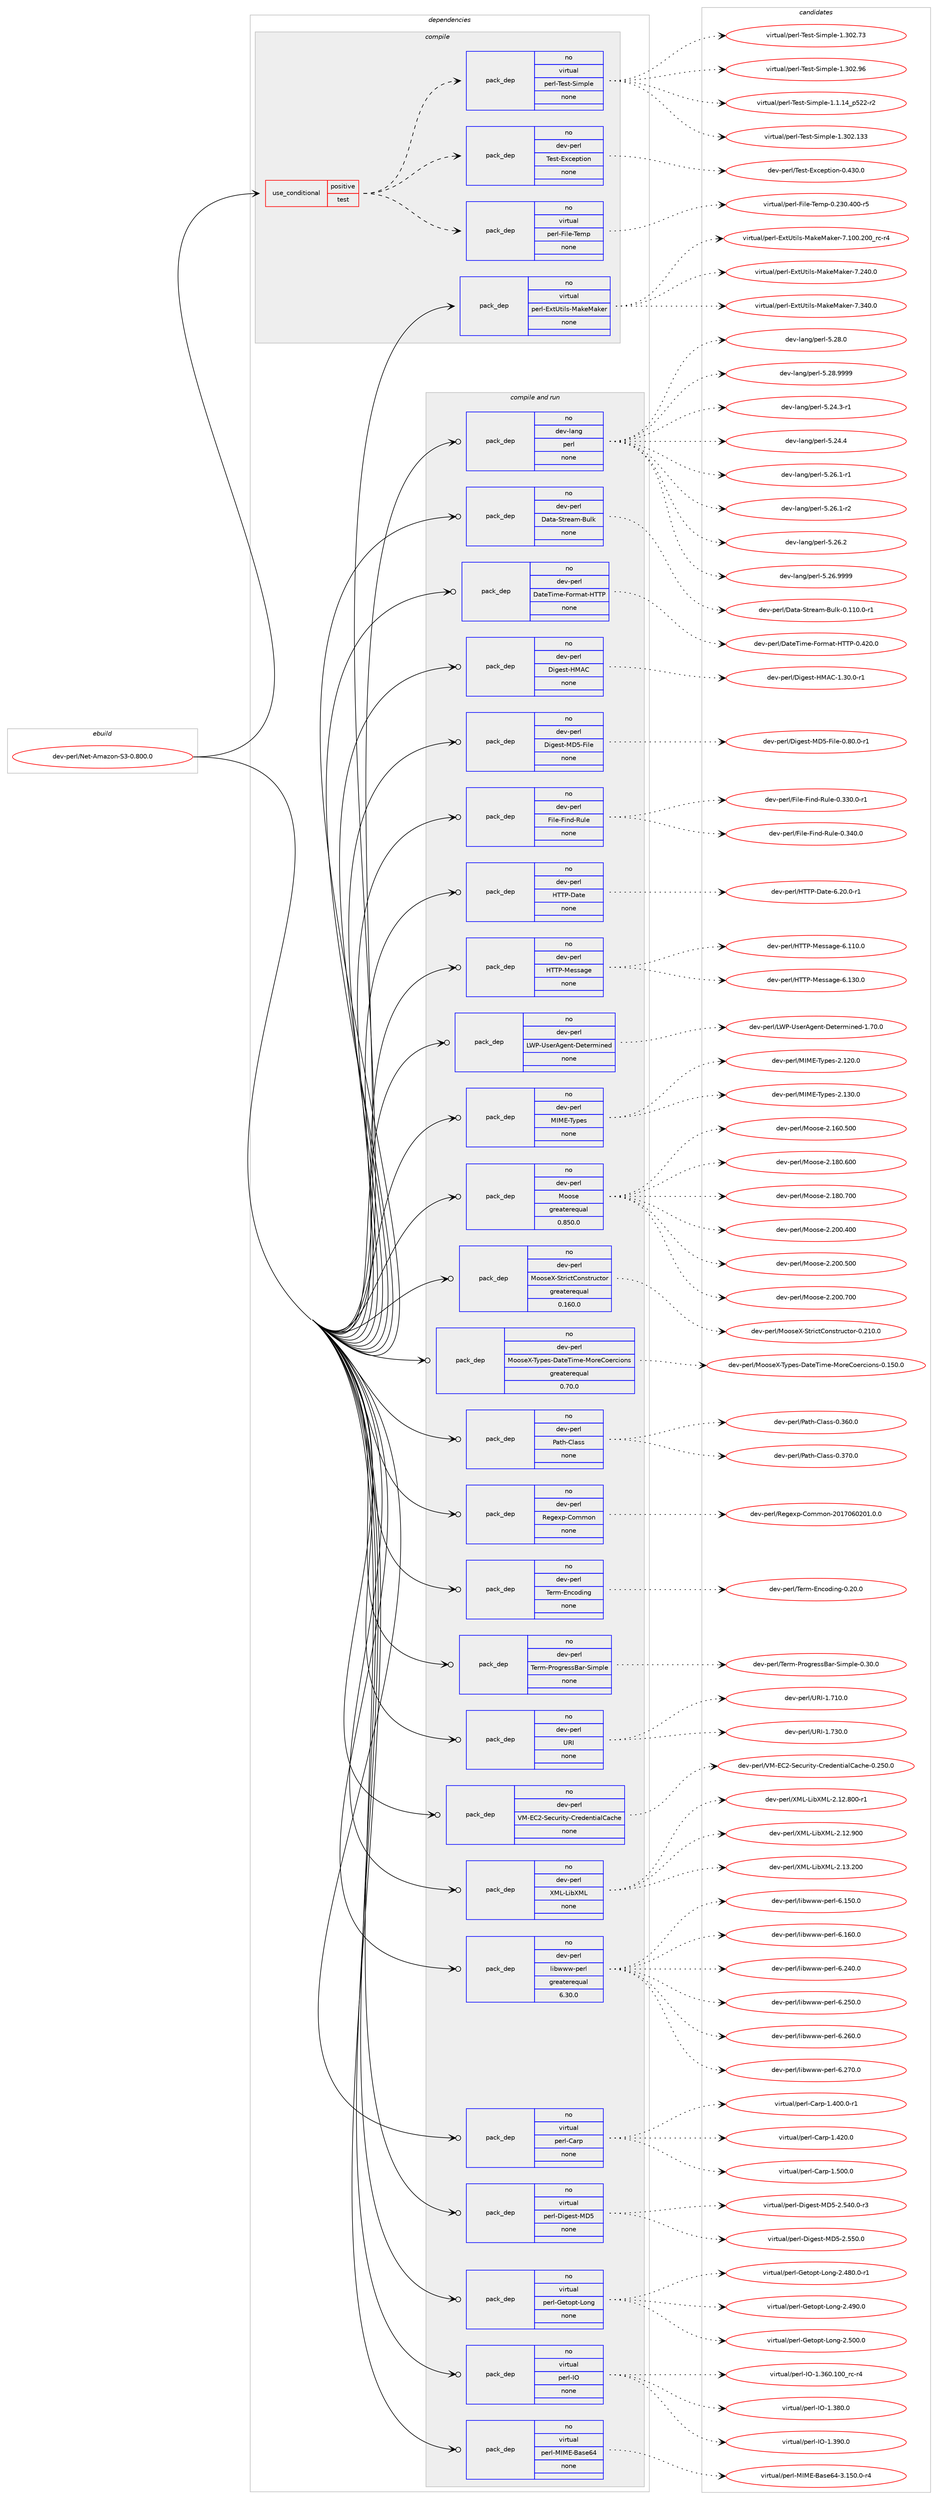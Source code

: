 digraph prolog {

# *************
# Graph options
# *************

newrank=true;
concentrate=true;
compound=true;
graph [rankdir=LR,fontname=Helvetica,fontsize=10,ranksep=1.5];#, ranksep=2.5, nodesep=0.2];
edge  [arrowhead=vee];
node  [fontname=Helvetica,fontsize=10];

# **********
# The ebuild
# **********

subgraph cluster_leftcol {
color=gray;
rank=same;
label=<<i>ebuild</i>>;
id [label="dev-perl/Net-Amazon-S3-0.800.0", color=red, width=4, href="../dev-perl/Net-Amazon-S3-0.800.0.svg"];
}

# ****************
# The dependencies
# ****************

subgraph cluster_midcol {
color=gray;
label=<<i>dependencies</i>>;
subgraph cluster_compile {
fillcolor="#eeeeee";
style=filled;
label=<<i>compile</i>>;
subgraph cond368540 {
dependency1385912 [label=<<TABLE BORDER="0" CELLBORDER="1" CELLSPACING="0" CELLPADDING="4"><TR><TD ROWSPAN="3" CELLPADDING="10">use_conditional</TD></TR><TR><TD>positive</TD></TR><TR><TD>test</TD></TR></TABLE>>, shape=none, color=red];
subgraph pack994317 {
dependency1385913 [label=<<TABLE BORDER="0" CELLBORDER="1" CELLSPACING="0" CELLPADDING="4" WIDTH="220"><TR><TD ROWSPAN="6" CELLPADDING="30">pack_dep</TD></TR><TR><TD WIDTH="110">no</TD></TR><TR><TD>virtual</TD></TR><TR><TD>perl-File-Temp</TD></TR><TR><TD>none</TD></TR><TR><TD></TD></TR></TABLE>>, shape=none, color=blue];
}
dependency1385912:e -> dependency1385913:w [weight=20,style="dashed",arrowhead="vee"];
subgraph pack994318 {
dependency1385914 [label=<<TABLE BORDER="0" CELLBORDER="1" CELLSPACING="0" CELLPADDING="4" WIDTH="220"><TR><TD ROWSPAN="6" CELLPADDING="30">pack_dep</TD></TR><TR><TD WIDTH="110">no</TD></TR><TR><TD>dev-perl</TD></TR><TR><TD>Test-Exception</TD></TR><TR><TD>none</TD></TR><TR><TD></TD></TR></TABLE>>, shape=none, color=blue];
}
dependency1385912:e -> dependency1385914:w [weight=20,style="dashed",arrowhead="vee"];
subgraph pack994319 {
dependency1385915 [label=<<TABLE BORDER="0" CELLBORDER="1" CELLSPACING="0" CELLPADDING="4" WIDTH="220"><TR><TD ROWSPAN="6" CELLPADDING="30">pack_dep</TD></TR><TR><TD WIDTH="110">no</TD></TR><TR><TD>virtual</TD></TR><TR><TD>perl-Test-Simple</TD></TR><TR><TD>none</TD></TR><TR><TD></TD></TR></TABLE>>, shape=none, color=blue];
}
dependency1385912:e -> dependency1385915:w [weight=20,style="dashed",arrowhead="vee"];
}
id:e -> dependency1385912:w [weight=20,style="solid",arrowhead="vee"];
subgraph pack994320 {
dependency1385916 [label=<<TABLE BORDER="0" CELLBORDER="1" CELLSPACING="0" CELLPADDING="4" WIDTH="220"><TR><TD ROWSPAN="6" CELLPADDING="30">pack_dep</TD></TR><TR><TD WIDTH="110">no</TD></TR><TR><TD>virtual</TD></TR><TR><TD>perl-ExtUtils-MakeMaker</TD></TR><TR><TD>none</TD></TR><TR><TD></TD></TR></TABLE>>, shape=none, color=blue];
}
id:e -> dependency1385916:w [weight=20,style="solid",arrowhead="vee"];
}
subgraph cluster_compileandrun {
fillcolor="#eeeeee";
style=filled;
label=<<i>compile and run</i>>;
subgraph pack994321 {
dependency1385917 [label=<<TABLE BORDER="0" CELLBORDER="1" CELLSPACING="0" CELLPADDING="4" WIDTH="220"><TR><TD ROWSPAN="6" CELLPADDING="30">pack_dep</TD></TR><TR><TD WIDTH="110">no</TD></TR><TR><TD>dev-lang</TD></TR><TR><TD>perl</TD></TR><TR><TD>none</TD></TR><TR><TD></TD></TR></TABLE>>, shape=none, color=blue];
}
id:e -> dependency1385917:w [weight=20,style="solid",arrowhead="odotvee"];
subgraph pack994322 {
dependency1385918 [label=<<TABLE BORDER="0" CELLBORDER="1" CELLSPACING="0" CELLPADDING="4" WIDTH="220"><TR><TD ROWSPAN="6" CELLPADDING="30">pack_dep</TD></TR><TR><TD WIDTH="110">no</TD></TR><TR><TD>dev-perl</TD></TR><TR><TD>Data-Stream-Bulk</TD></TR><TR><TD>none</TD></TR><TR><TD></TD></TR></TABLE>>, shape=none, color=blue];
}
id:e -> dependency1385918:w [weight=20,style="solid",arrowhead="odotvee"];
subgraph pack994323 {
dependency1385919 [label=<<TABLE BORDER="0" CELLBORDER="1" CELLSPACING="0" CELLPADDING="4" WIDTH="220"><TR><TD ROWSPAN="6" CELLPADDING="30">pack_dep</TD></TR><TR><TD WIDTH="110">no</TD></TR><TR><TD>dev-perl</TD></TR><TR><TD>DateTime-Format-HTTP</TD></TR><TR><TD>none</TD></TR><TR><TD></TD></TR></TABLE>>, shape=none, color=blue];
}
id:e -> dependency1385919:w [weight=20,style="solid",arrowhead="odotvee"];
subgraph pack994324 {
dependency1385920 [label=<<TABLE BORDER="0" CELLBORDER="1" CELLSPACING="0" CELLPADDING="4" WIDTH="220"><TR><TD ROWSPAN="6" CELLPADDING="30">pack_dep</TD></TR><TR><TD WIDTH="110">no</TD></TR><TR><TD>dev-perl</TD></TR><TR><TD>Digest-HMAC</TD></TR><TR><TD>none</TD></TR><TR><TD></TD></TR></TABLE>>, shape=none, color=blue];
}
id:e -> dependency1385920:w [weight=20,style="solid",arrowhead="odotvee"];
subgraph pack994325 {
dependency1385921 [label=<<TABLE BORDER="0" CELLBORDER="1" CELLSPACING="0" CELLPADDING="4" WIDTH="220"><TR><TD ROWSPAN="6" CELLPADDING="30">pack_dep</TD></TR><TR><TD WIDTH="110">no</TD></TR><TR><TD>dev-perl</TD></TR><TR><TD>Digest-MD5-File</TD></TR><TR><TD>none</TD></TR><TR><TD></TD></TR></TABLE>>, shape=none, color=blue];
}
id:e -> dependency1385921:w [weight=20,style="solid",arrowhead="odotvee"];
subgraph pack994326 {
dependency1385922 [label=<<TABLE BORDER="0" CELLBORDER="1" CELLSPACING="0" CELLPADDING="4" WIDTH="220"><TR><TD ROWSPAN="6" CELLPADDING="30">pack_dep</TD></TR><TR><TD WIDTH="110">no</TD></TR><TR><TD>dev-perl</TD></TR><TR><TD>File-Find-Rule</TD></TR><TR><TD>none</TD></TR><TR><TD></TD></TR></TABLE>>, shape=none, color=blue];
}
id:e -> dependency1385922:w [weight=20,style="solid",arrowhead="odotvee"];
subgraph pack994327 {
dependency1385923 [label=<<TABLE BORDER="0" CELLBORDER="1" CELLSPACING="0" CELLPADDING="4" WIDTH="220"><TR><TD ROWSPAN="6" CELLPADDING="30">pack_dep</TD></TR><TR><TD WIDTH="110">no</TD></TR><TR><TD>dev-perl</TD></TR><TR><TD>HTTP-Date</TD></TR><TR><TD>none</TD></TR><TR><TD></TD></TR></TABLE>>, shape=none, color=blue];
}
id:e -> dependency1385923:w [weight=20,style="solid",arrowhead="odotvee"];
subgraph pack994328 {
dependency1385924 [label=<<TABLE BORDER="0" CELLBORDER="1" CELLSPACING="0" CELLPADDING="4" WIDTH="220"><TR><TD ROWSPAN="6" CELLPADDING="30">pack_dep</TD></TR><TR><TD WIDTH="110">no</TD></TR><TR><TD>dev-perl</TD></TR><TR><TD>HTTP-Message</TD></TR><TR><TD>none</TD></TR><TR><TD></TD></TR></TABLE>>, shape=none, color=blue];
}
id:e -> dependency1385924:w [weight=20,style="solid",arrowhead="odotvee"];
subgraph pack994329 {
dependency1385925 [label=<<TABLE BORDER="0" CELLBORDER="1" CELLSPACING="0" CELLPADDING="4" WIDTH="220"><TR><TD ROWSPAN="6" CELLPADDING="30">pack_dep</TD></TR><TR><TD WIDTH="110">no</TD></TR><TR><TD>dev-perl</TD></TR><TR><TD>LWP-UserAgent-Determined</TD></TR><TR><TD>none</TD></TR><TR><TD></TD></TR></TABLE>>, shape=none, color=blue];
}
id:e -> dependency1385925:w [weight=20,style="solid",arrowhead="odotvee"];
subgraph pack994330 {
dependency1385926 [label=<<TABLE BORDER="0" CELLBORDER="1" CELLSPACING="0" CELLPADDING="4" WIDTH="220"><TR><TD ROWSPAN="6" CELLPADDING="30">pack_dep</TD></TR><TR><TD WIDTH="110">no</TD></TR><TR><TD>dev-perl</TD></TR><TR><TD>MIME-Types</TD></TR><TR><TD>none</TD></TR><TR><TD></TD></TR></TABLE>>, shape=none, color=blue];
}
id:e -> dependency1385926:w [weight=20,style="solid",arrowhead="odotvee"];
subgraph pack994331 {
dependency1385927 [label=<<TABLE BORDER="0" CELLBORDER="1" CELLSPACING="0" CELLPADDING="4" WIDTH="220"><TR><TD ROWSPAN="6" CELLPADDING="30">pack_dep</TD></TR><TR><TD WIDTH="110">no</TD></TR><TR><TD>dev-perl</TD></TR><TR><TD>Moose</TD></TR><TR><TD>greaterequal</TD></TR><TR><TD>0.850.0</TD></TR></TABLE>>, shape=none, color=blue];
}
id:e -> dependency1385927:w [weight=20,style="solid",arrowhead="odotvee"];
subgraph pack994332 {
dependency1385928 [label=<<TABLE BORDER="0" CELLBORDER="1" CELLSPACING="0" CELLPADDING="4" WIDTH="220"><TR><TD ROWSPAN="6" CELLPADDING="30">pack_dep</TD></TR><TR><TD WIDTH="110">no</TD></TR><TR><TD>dev-perl</TD></TR><TR><TD>MooseX-StrictConstructor</TD></TR><TR><TD>greaterequal</TD></TR><TR><TD>0.160.0</TD></TR></TABLE>>, shape=none, color=blue];
}
id:e -> dependency1385928:w [weight=20,style="solid",arrowhead="odotvee"];
subgraph pack994333 {
dependency1385929 [label=<<TABLE BORDER="0" CELLBORDER="1" CELLSPACING="0" CELLPADDING="4" WIDTH="220"><TR><TD ROWSPAN="6" CELLPADDING="30">pack_dep</TD></TR><TR><TD WIDTH="110">no</TD></TR><TR><TD>dev-perl</TD></TR><TR><TD>MooseX-Types-DateTime-MoreCoercions</TD></TR><TR><TD>greaterequal</TD></TR><TR><TD>0.70.0</TD></TR></TABLE>>, shape=none, color=blue];
}
id:e -> dependency1385929:w [weight=20,style="solid",arrowhead="odotvee"];
subgraph pack994334 {
dependency1385930 [label=<<TABLE BORDER="0" CELLBORDER="1" CELLSPACING="0" CELLPADDING="4" WIDTH="220"><TR><TD ROWSPAN="6" CELLPADDING="30">pack_dep</TD></TR><TR><TD WIDTH="110">no</TD></TR><TR><TD>dev-perl</TD></TR><TR><TD>Path-Class</TD></TR><TR><TD>none</TD></TR><TR><TD></TD></TR></TABLE>>, shape=none, color=blue];
}
id:e -> dependency1385930:w [weight=20,style="solid",arrowhead="odotvee"];
subgraph pack994335 {
dependency1385931 [label=<<TABLE BORDER="0" CELLBORDER="1" CELLSPACING="0" CELLPADDING="4" WIDTH="220"><TR><TD ROWSPAN="6" CELLPADDING="30">pack_dep</TD></TR><TR><TD WIDTH="110">no</TD></TR><TR><TD>dev-perl</TD></TR><TR><TD>Regexp-Common</TD></TR><TR><TD>none</TD></TR><TR><TD></TD></TR></TABLE>>, shape=none, color=blue];
}
id:e -> dependency1385931:w [weight=20,style="solid",arrowhead="odotvee"];
subgraph pack994336 {
dependency1385932 [label=<<TABLE BORDER="0" CELLBORDER="1" CELLSPACING="0" CELLPADDING="4" WIDTH="220"><TR><TD ROWSPAN="6" CELLPADDING="30">pack_dep</TD></TR><TR><TD WIDTH="110">no</TD></TR><TR><TD>dev-perl</TD></TR><TR><TD>Term-Encoding</TD></TR><TR><TD>none</TD></TR><TR><TD></TD></TR></TABLE>>, shape=none, color=blue];
}
id:e -> dependency1385932:w [weight=20,style="solid",arrowhead="odotvee"];
subgraph pack994337 {
dependency1385933 [label=<<TABLE BORDER="0" CELLBORDER="1" CELLSPACING="0" CELLPADDING="4" WIDTH="220"><TR><TD ROWSPAN="6" CELLPADDING="30">pack_dep</TD></TR><TR><TD WIDTH="110">no</TD></TR><TR><TD>dev-perl</TD></TR><TR><TD>Term-ProgressBar-Simple</TD></TR><TR><TD>none</TD></TR><TR><TD></TD></TR></TABLE>>, shape=none, color=blue];
}
id:e -> dependency1385933:w [weight=20,style="solid",arrowhead="odotvee"];
subgraph pack994338 {
dependency1385934 [label=<<TABLE BORDER="0" CELLBORDER="1" CELLSPACING="0" CELLPADDING="4" WIDTH="220"><TR><TD ROWSPAN="6" CELLPADDING="30">pack_dep</TD></TR><TR><TD WIDTH="110">no</TD></TR><TR><TD>dev-perl</TD></TR><TR><TD>URI</TD></TR><TR><TD>none</TD></TR><TR><TD></TD></TR></TABLE>>, shape=none, color=blue];
}
id:e -> dependency1385934:w [weight=20,style="solid",arrowhead="odotvee"];
subgraph pack994339 {
dependency1385935 [label=<<TABLE BORDER="0" CELLBORDER="1" CELLSPACING="0" CELLPADDING="4" WIDTH="220"><TR><TD ROWSPAN="6" CELLPADDING="30">pack_dep</TD></TR><TR><TD WIDTH="110">no</TD></TR><TR><TD>dev-perl</TD></TR><TR><TD>VM-EC2-Security-CredentialCache</TD></TR><TR><TD>none</TD></TR><TR><TD></TD></TR></TABLE>>, shape=none, color=blue];
}
id:e -> dependency1385935:w [weight=20,style="solid",arrowhead="odotvee"];
subgraph pack994340 {
dependency1385936 [label=<<TABLE BORDER="0" CELLBORDER="1" CELLSPACING="0" CELLPADDING="4" WIDTH="220"><TR><TD ROWSPAN="6" CELLPADDING="30">pack_dep</TD></TR><TR><TD WIDTH="110">no</TD></TR><TR><TD>dev-perl</TD></TR><TR><TD>XML-LibXML</TD></TR><TR><TD>none</TD></TR><TR><TD></TD></TR></TABLE>>, shape=none, color=blue];
}
id:e -> dependency1385936:w [weight=20,style="solid",arrowhead="odotvee"];
subgraph pack994341 {
dependency1385937 [label=<<TABLE BORDER="0" CELLBORDER="1" CELLSPACING="0" CELLPADDING="4" WIDTH="220"><TR><TD ROWSPAN="6" CELLPADDING="30">pack_dep</TD></TR><TR><TD WIDTH="110">no</TD></TR><TR><TD>dev-perl</TD></TR><TR><TD>libwww-perl</TD></TR><TR><TD>greaterequal</TD></TR><TR><TD>6.30.0</TD></TR></TABLE>>, shape=none, color=blue];
}
id:e -> dependency1385937:w [weight=20,style="solid",arrowhead="odotvee"];
subgraph pack994342 {
dependency1385938 [label=<<TABLE BORDER="0" CELLBORDER="1" CELLSPACING="0" CELLPADDING="4" WIDTH="220"><TR><TD ROWSPAN="6" CELLPADDING="30">pack_dep</TD></TR><TR><TD WIDTH="110">no</TD></TR><TR><TD>virtual</TD></TR><TR><TD>perl-Carp</TD></TR><TR><TD>none</TD></TR><TR><TD></TD></TR></TABLE>>, shape=none, color=blue];
}
id:e -> dependency1385938:w [weight=20,style="solid",arrowhead="odotvee"];
subgraph pack994343 {
dependency1385939 [label=<<TABLE BORDER="0" CELLBORDER="1" CELLSPACING="0" CELLPADDING="4" WIDTH="220"><TR><TD ROWSPAN="6" CELLPADDING="30">pack_dep</TD></TR><TR><TD WIDTH="110">no</TD></TR><TR><TD>virtual</TD></TR><TR><TD>perl-Digest-MD5</TD></TR><TR><TD>none</TD></TR><TR><TD></TD></TR></TABLE>>, shape=none, color=blue];
}
id:e -> dependency1385939:w [weight=20,style="solid",arrowhead="odotvee"];
subgraph pack994344 {
dependency1385940 [label=<<TABLE BORDER="0" CELLBORDER="1" CELLSPACING="0" CELLPADDING="4" WIDTH="220"><TR><TD ROWSPAN="6" CELLPADDING="30">pack_dep</TD></TR><TR><TD WIDTH="110">no</TD></TR><TR><TD>virtual</TD></TR><TR><TD>perl-Getopt-Long</TD></TR><TR><TD>none</TD></TR><TR><TD></TD></TR></TABLE>>, shape=none, color=blue];
}
id:e -> dependency1385940:w [weight=20,style="solid",arrowhead="odotvee"];
subgraph pack994345 {
dependency1385941 [label=<<TABLE BORDER="0" CELLBORDER="1" CELLSPACING="0" CELLPADDING="4" WIDTH="220"><TR><TD ROWSPAN="6" CELLPADDING="30">pack_dep</TD></TR><TR><TD WIDTH="110">no</TD></TR><TR><TD>virtual</TD></TR><TR><TD>perl-IO</TD></TR><TR><TD>none</TD></TR><TR><TD></TD></TR></TABLE>>, shape=none, color=blue];
}
id:e -> dependency1385941:w [weight=20,style="solid",arrowhead="odotvee"];
subgraph pack994346 {
dependency1385942 [label=<<TABLE BORDER="0" CELLBORDER="1" CELLSPACING="0" CELLPADDING="4" WIDTH="220"><TR><TD ROWSPAN="6" CELLPADDING="30">pack_dep</TD></TR><TR><TD WIDTH="110">no</TD></TR><TR><TD>virtual</TD></TR><TR><TD>perl-MIME-Base64</TD></TR><TR><TD>none</TD></TR><TR><TD></TD></TR></TABLE>>, shape=none, color=blue];
}
id:e -> dependency1385942:w [weight=20,style="solid",arrowhead="odotvee"];
}
subgraph cluster_run {
fillcolor="#eeeeee";
style=filled;
label=<<i>run</i>>;
}
}

# **************
# The candidates
# **************

subgraph cluster_choices {
rank=same;
color=gray;
label=<<i>candidates</i>>;

subgraph choice994317 {
color=black;
nodesep=1;
choice118105114116117971084711210111410845701051081014584101109112454846505148465248484511453 [label="virtual/perl-File-Temp-0.230.400-r5", color=red, width=4,href="../virtual/perl-File-Temp-0.230.400-r5.svg"];
dependency1385913:e -> choice118105114116117971084711210111410845701051081014584101109112454846505148465248484511453:w [style=dotted,weight="100"];
}
subgraph choice994318 {
color=black;
nodesep=1;
choice1001011184511210111410847841011151164569120991011121161051111104548465251484648 [label="dev-perl/Test-Exception-0.430.0", color=red, width=4,href="../dev-perl/Test-Exception-0.430.0.svg"];
dependency1385914:e -> choice1001011184511210111410847841011151164569120991011121161051111104548465251484648:w [style=dotted,weight="100"];
}
subgraph choice994319 {
color=black;
nodesep=1;
choice11810511411611797108471121011141084584101115116458310510911210810145494649464952951125350504511450 [label="virtual/perl-Test-Simple-1.1.14_p522-r2", color=red, width=4,href="../virtual/perl-Test-Simple-1.1.14_p522-r2.svg"];
choice11810511411611797108471121011141084584101115116458310510911210810145494651485046495151 [label="virtual/perl-Test-Simple-1.302.133", color=red, width=4,href="../virtual/perl-Test-Simple-1.302.133.svg"];
choice118105114116117971084711210111410845841011151164583105109112108101454946514850465551 [label="virtual/perl-Test-Simple-1.302.73", color=red, width=4,href="../virtual/perl-Test-Simple-1.302.73.svg"];
choice118105114116117971084711210111410845841011151164583105109112108101454946514850465754 [label="virtual/perl-Test-Simple-1.302.96", color=red, width=4,href="../virtual/perl-Test-Simple-1.302.96.svg"];
dependency1385915:e -> choice11810511411611797108471121011141084584101115116458310510911210810145494649464952951125350504511450:w [style=dotted,weight="100"];
dependency1385915:e -> choice11810511411611797108471121011141084584101115116458310510911210810145494651485046495151:w [style=dotted,weight="100"];
dependency1385915:e -> choice118105114116117971084711210111410845841011151164583105109112108101454946514850465551:w [style=dotted,weight="100"];
dependency1385915:e -> choice118105114116117971084711210111410845841011151164583105109112108101454946514850465754:w [style=dotted,weight="100"];
}
subgraph choice994320 {
color=black;
nodesep=1;
choice118105114116117971084711210111410845691201168511610510811545779710710177971071011144555464948484650484895114994511452 [label="virtual/perl-ExtUtils-MakeMaker-7.100.200_rc-r4", color=red, width=4,href="../virtual/perl-ExtUtils-MakeMaker-7.100.200_rc-r4.svg"];
choice118105114116117971084711210111410845691201168511610510811545779710710177971071011144555465052484648 [label="virtual/perl-ExtUtils-MakeMaker-7.240.0", color=red, width=4,href="../virtual/perl-ExtUtils-MakeMaker-7.240.0.svg"];
choice118105114116117971084711210111410845691201168511610510811545779710710177971071011144555465152484648 [label="virtual/perl-ExtUtils-MakeMaker-7.340.0", color=red, width=4,href="../virtual/perl-ExtUtils-MakeMaker-7.340.0.svg"];
dependency1385916:e -> choice118105114116117971084711210111410845691201168511610510811545779710710177971071011144555464948484650484895114994511452:w [style=dotted,weight="100"];
dependency1385916:e -> choice118105114116117971084711210111410845691201168511610510811545779710710177971071011144555465052484648:w [style=dotted,weight="100"];
dependency1385916:e -> choice118105114116117971084711210111410845691201168511610510811545779710710177971071011144555465152484648:w [style=dotted,weight="100"];
}
subgraph choice994321 {
color=black;
nodesep=1;
choice100101118451089711010347112101114108455346505246514511449 [label="dev-lang/perl-5.24.3-r1", color=red, width=4,href="../dev-lang/perl-5.24.3-r1.svg"];
choice10010111845108971101034711210111410845534650524652 [label="dev-lang/perl-5.24.4", color=red, width=4,href="../dev-lang/perl-5.24.4.svg"];
choice100101118451089711010347112101114108455346505446494511449 [label="dev-lang/perl-5.26.1-r1", color=red, width=4,href="../dev-lang/perl-5.26.1-r1.svg"];
choice100101118451089711010347112101114108455346505446494511450 [label="dev-lang/perl-5.26.1-r2", color=red, width=4,href="../dev-lang/perl-5.26.1-r2.svg"];
choice10010111845108971101034711210111410845534650544650 [label="dev-lang/perl-5.26.2", color=red, width=4,href="../dev-lang/perl-5.26.2.svg"];
choice10010111845108971101034711210111410845534650544657575757 [label="dev-lang/perl-5.26.9999", color=red, width=4,href="../dev-lang/perl-5.26.9999.svg"];
choice10010111845108971101034711210111410845534650564648 [label="dev-lang/perl-5.28.0", color=red, width=4,href="../dev-lang/perl-5.28.0.svg"];
choice10010111845108971101034711210111410845534650564657575757 [label="dev-lang/perl-5.28.9999", color=red, width=4,href="../dev-lang/perl-5.28.9999.svg"];
dependency1385917:e -> choice100101118451089711010347112101114108455346505246514511449:w [style=dotted,weight="100"];
dependency1385917:e -> choice10010111845108971101034711210111410845534650524652:w [style=dotted,weight="100"];
dependency1385917:e -> choice100101118451089711010347112101114108455346505446494511449:w [style=dotted,weight="100"];
dependency1385917:e -> choice100101118451089711010347112101114108455346505446494511450:w [style=dotted,weight="100"];
dependency1385917:e -> choice10010111845108971101034711210111410845534650544650:w [style=dotted,weight="100"];
dependency1385917:e -> choice10010111845108971101034711210111410845534650544657575757:w [style=dotted,weight="100"];
dependency1385917:e -> choice10010111845108971101034711210111410845534650564648:w [style=dotted,weight="100"];
dependency1385917:e -> choice10010111845108971101034711210111410845534650564657575757:w [style=dotted,weight="100"];
}
subgraph choice994322 {
color=black;
nodesep=1;
choice1001011184511210111410847689711697458311611410197109456611710810745484649494846484511449 [label="dev-perl/Data-Stream-Bulk-0.110.0-r1", color=red, width=4,href="../dev-perl/Data-Stream-Bulk-0.110.0-r1.svg"];
dependency1385918:e -> choice1001011184511210111410847689711697458311611410197109456611710810745484649494846484511449:w [style=dotted,weight="100"];
}
subgraph choice994323 {
color=black;
nodesep=1;
choice100101118451121011141084768971161018410510910145701111141099711645728484804548465250484648 [label="dev-perl/DateTime-Format-HTTP-0.420.0", color=red, width=4,href="../dev-perl/DateTime-Format-HTTP-0.420.0.svg"];
dependency1385919:e -> choice100101118451121011141084768971161018410510910145701111141099711645728484804548465250484648:w [style=dotted,weight="100"];
}
subgraph choice994324 {
color=black;
nodesep=1;
choice1001011184511210111410847681051031011151164572776567454946514846484511449 [label="dev-perl/Digest-HMAC-1.30.0-r1", color=red, width=4,href="../dev-perl/Digest-HMAC-1.30.0-r1.svg"];
dependency1385920:e -> choice1001011184511210111410847681051031011151164572776567454946514846484511449:w [style=dotted,weight="100"];
}
subgraph choice994325 {
color=black;
nodesep=1;
choice100101118451121011141084768105103101115116457768534570105108101454846564846484511449 [label="dev-perl/Digest-MD5-File-0.80.0-r1", color=red, width=4,href="../dev-perl/Digest-MD5-File-0.80.0-r1.svg"];
dependency1385921:e -> choice100101118451121011141084768105103101115116457768534570105108101454846564846484511449:w [style=dotted,weight="100"];
}
subgraph choice994326 {
color=black;
nodesep=1;
choice1001011184511210111410847701051081014570105110100458211710810145484651514846484511449 [label="dev-perl/File-Find-Rule-0.330.0-r1", color=red, width=4,href="../dev-perl/File-Find-Rule-0.330.0-r1.svg"];
choice100101118451121011141084770105108101457010511010045821171081014548465152484648 [label="dev-perl/File-Find-Rule-0.340.0", color=red, width=4,href="../dev-perl/File-Find-Rule-0.340.0.svg"];
dependency1385922:e -> choice1001011184511210111410847701051081014570105110100458211710810145484651514846484511449:w [style=dotted,weight="100"];
dependency1385922:e -> choice100101118451121011141084770105108101457010511010045821171081014548465152484648:w [style=dotted,weight="100"];
}
subgraph choice994327 {
color=black;
nodesep=1;
choice100101118451121011141084772848480456897116101455446504846484511449 [label="dev-perl/HTTP-Date-6.20.0-r1", color=red, width=4,href="../dev-perl/HTTP-Date-6.20.0-r1.svg"];
dependency1385923:e -> choice100101118451121011141084772848480456897116101455446504846484511449:w [style=dotted,weight="100"];
}
subgraph choice994328 {
color=black;
nodesep=1;
choice1001011184511210111410847728484804577101115115971031014554464949484648 [label="dev-perl/HTTP-Message-6.110.0", color=red, width=4,href="../dev-perl/HTTP-Message-6.110.0.svg"];
choice1001011184511210111410847728484804577101115115971031014554464951484648 [label="dev-perl/HTTP-Message-6.130.0", color=red, width=4,href="../dev-perl/HTTP-Message-6.130.0.svg"];
dependency1385924:e -> choice1001011184511210111410847728484804577101115115971031014554464949484648:w [style=dotted,weight="100"];
dependency1385924:e -> choice1001011184511210111410847728484804577101115115971031014554464951484648:w [style=dotted,weight="100"];
}
subgraph choice994329 {
color=black;
nodesep=1;
choice1001011184511210111410847768780458511510111465103101110116456810111610111410910511010110045494655484648 [label="dev-perl/LWP-UserAgent-Determined-1.70.0", color=red, width=4,href="../dev-perl/LWP-UserAgent-Determined-1.70.0.svg"];
dependency1385925:e -> choice1001011184511210111410847768780458511510111465103101110116456810111610111410910511010110045494655484648:w [style=dotted,weight="100"];
}
subgraph choice994330 {
color=black;
nodesep=1;
choice10010111845112101114108477773776945841211121011154550464950484648 [label="dev-perl/MIME-Types-2.120.0", color=red, width=4,href="../dev-perl/MIME-Types-2.120.0.svg"];
choice10010111845112101114108477773776945841211121011154550464951484648 [label="dev-perl/MIME-Types-2.130.0", color=red, width=4,href="../dev-perl/MIME-Types-2.130.0.svg"];
dependency1385926:e -> choice10010111845112101114108477773776945841211121011154550464950484648:w [style=dotted,weight="100"];
dependency1385926:e -> choice10010111845112101114108477773776945841211121011154550464951484648:w [style=dotted,weight="100"];
}
subgraph choice994331 {
color=black;
nodesep=1;
choice10010111845112101114108477711111111510145504649544846534848 [label="dev-perl/Moose-2.160.500", color=red, width=4,href="../dev-perl/Moose-2.160.500.svg"];
choice10010111845112101114108477711111111510145504649564846544848 [label="dev-perl/Moose-2.180.600", color=red, width=4,href="../dev-perl/Moose-2.180.600.svg"];
choice10010111845112101114108477711111111510145504649564846554848 [label="dev-perl/Moose-2.180.700", color=red, width=4,href="../dev-perl/Moose-2.180.700.svg"];
choice10010111845112101114108477711111111510145504650484846524848 [label="dev-perl/Moose-2.200.400", color=red, width=4,href="../dev-perl/Moose-2.200.400.svg"];
choice10010111845112101114108477711111111510145504650484846534848 [label="dev-perl/Moose-2.200.500", color=red, width=4,href="../dev-perl/Moose-2.200.500.svg"];
choice10010111845112101114108477711111111510145504650484846554848 [label="dev-perl/Moose-2.200.700", color=red, width=4,href="../dev-perl/Moose-2.200.700.svg"];
dependency1385927:e -> choice10010111845112101114108477711111111510145504649544846534848:w [style=dotted,weight="100"];
dependency1385927:e -> choice10010111845112101114108477711111111510145504649564846544848:w [style=dotted,weight="100"];
dependency1385927:e -> choice10010111845112101114108477711111111510145504649564846554848:w [style=dotted,weight="100"];
dependency1385927:e -> choice10010111845112101114108477711111111510145504650484846524848:w [style=dotted,weight="100"];
dependency1385927:e -> choice10010111845112101114108477711111111510145504650484846534848:w [style=dotted,weight="100"];
dependency1385927:e -> choice10010111845112101114108477711111111510145504650484846554848:w [style=dotted,weight="100"];
}
subgraph choice994332 {
color=black;
nodesep=1;
choice1001011184511210111410847771111111151018845831161141059911667111110115116114117991161111144548465049484648 [label="dev-perl/MooseX-StrictConstructor-0.210.0", color=red, width=4,href="../dev-perl/MooseX-StrictConstructor-0.210.0.svg"];
dependency1385928:e -> choice1001011184511210111410847771111111151018845831161141059911667111110115116114117991161111144548465049484648:w [style=dotted,weight="100"];
}
subgraph choice994333 {
color=black;
nodesep=1;
choice10010111845112101114108477711111111510188458412111210111545689711610184105109101457711111410167111101114991051111101154548464953484648 [label="dev-perl/MooseX-Types-DateTime-MoreCoercions-0.150.0", color=red, width=4,href="../dev-perl/MooseX-Types-DateTime-MoreCoercions-0.150.0.svg"];
dependency1385929:e -> choice10010111845112101114108477711111111510188458412111210111545689711610184105109101457711111410167111101114991051111101154548464953484648:w [style=dotted,weight="100"];
}
subgraph choice994334 {
color=black;
nodesep=1;
choice100101118451121011141084780971161044567108971151154548465154484648 [label="dev-perl/Path-Class-0.360.0", color=red, width=4,href="../dev-perl/Path-Class-0.360.0.svg"];
choice100101118451121011141084780971161044567108971151154548465155484648 [label="dev-perl/Path-Class-0.370.0", color=red, width=4,href="../dev-perl/Path-Class-0.370.0.svg"];
dependency1385930:e -> choice100101118451121011141084780971161044567108971151154548465154484648:w [style=dotted,weight="100"];
dependency1385930:e -> choice100101118451121011141084780971161044567108971151154548465155484648:w [style=dotted,weight="100"];
}
subgraph choice994335 {
color=black;
nodesep=1;
choice1001011184511210111410847821011031011201124567111109109111110455048495548544850484946484648 [label="dev-perl/Regexp-Common-2017060201.0.0", color=red, width=4,href="../dev-perl/Regexp-Common-2017060201.0.0.svg"];
dependency1385931:e -> choice1001011184511210111410847821011031011201124567111109109111110455048495548544850484946484648:w [style=dotted,weight="100"];
}
subgraph choice994336 {
color=black;
nodesep=1;
choice10010111845112101114108478410111410945691109911110010511010345484650484648 [label="dev-perl/Term-Encoding-0.20.0", color=red, width=4,href="../dev-perl/Term-Encoding-0.20.0.svg"];
dependency1385932:e -> choice10010111845112101114108478410111410945691109911110010511010345484650484648:w [style=dotted,weight="100"];
}
subgraph choice994337 {
color=black;
nodesep=1;
choice10010111845112101114108478410111410945801141111031141011151156697114458310510911210810145484651484648 [label="dev-perl/Term-ProgressBar-Simple-0.30.0", color=red, width=4,href="../dev-perl/Term-ProgressBar-Simple-0.30.0.svg"];
dependency1385933:e -> choice10010111845112101114108478410111410945801141111031141011151156697114458310510911210810145484651484648:w [style=dotted,weight="100"];
}
subgraph choice994338 {
color=black;
nodesep=1;
choice10010111845112101114108478582734549465549484648 [label="dev-perl/URI-1.710.0", color=red, width=4,href="../dev-perl/URI-1.710.0.svg"];
choice10010111845112101114108478582734549465551484648 [label="dev-perl/URI-1.730.0", color=red, width=4,href="../dev-perl/URI-1.730.0.svg"];
dependency1385934:e -> choice10010111845112101114108478582734549465549484648:w [style=dotted,weight="100"];
dependency1385934:e -> choice10010111845112101114108478582734549465551484648:w [style=dotted,weight="100"];
}
subgraph choice994339 {
color=black;
nodesep=1;
choice10010111845112101114108478677456967504583101991171141051161214567114101100101110116105971086797991041014548465053484648 [label="dev-perl/VM-EC2-Security-CredentialCache-0.250.0", color=red, width=4,href="../dev-perl/VM-EC2-Security-CredentialCache-0.250.0.svg"];
dependency1385935:e -> choice10010111845112101114108478677456967504583101991171141051161214567114101100101110116105971086797991041014548465053484648:w [style=dotted,weight="100"];
}
subgraph choice994340 {
color=black;
nodesep=1;
choice10010111845112101114108478877764576105988877764550464950465648484511449 [label="dev-perl/XML-LibXML-2.12.800-r1", color=red, width=4,href="../dev-perl/XML-LibXML-2.12.800-r1.svg"];
choice1001011184511210111410847887776457610598887776455046495046574848 [label="dev-perl/XML-LibXML-2.12.900", color=red, width=4,href="../dev-perl/XML-LibXML-2.12.900.svg"];
choice1001011184511210111410847887776457610598887776455046495146504848 [label="dev-perl/XML-LibXML-2.13.200", color=red, width=4,href="../dev-perl/XML-LibXML-2.13.200.svg"];
dependency1385936:e -> choice10010111845112101114108478877764576105988877764550464950465648484511449:w [style=dotted,weight="100"];
dependency1385936:e -> choice1001011184511210111410847887776457610598887776455046495046574848:w [style=dotted,weight="100"];
dependency1385936:e -> choice1001011184511210111410847887776457610598887776455046495146504848:w [style=dotted,weight="100"];
}
subgraph choice994341 {
color=black;
nodesep=1;
choice100101118451121011141084710810598119119119451121011141084554464953484648 [label="dev-perl/libwww-perl-6.150.0", color=red, width=4,href="../dev-perl/libwww-perl-6.150.0.svg"];
choice100101118451121011141084710810598119119119451121011141084554464954484648 [label="dev-perl/libwww-perl-6.160.0", color=red, width=4,href="../dev-perl/libwww-perl-6.160.0.svg"];
choice100101118451121011141084710810598119119119451121011141084554465052484648 [label="dev-perl/libwww-perl-6.240.0", color=red, width=4,href="../dev-perl/libwww-perl-6.240.0.svg"];
choice100101118451121011141084710810598119119119451121011141084554465053484648 [label="dev-perl/libwww-perl-6.250.0", color=red, width=4,href="../dev-perl/libwww-perl-6.250.0.svg"];
choice100101118451121011141084710810598119119119451121011141084554465054484648 [label="dev-perl/libwww-perl-6.260.0", color=red, width=4,href="../dev-perl/libwww-perl-6.260.0.svg"];
choice100101118451121011141084710810598119119119451121011141084554465055484648 [label="dev-perl/libwww-perl-6.270.0", color=red, width=4,href="../dev-perl/libwww-perl-6.270.0.svg"];
dependency1385937:e -> choice100101118451121011141084710810598119119119451121011141084554464953484648:w [style=dotted,weight="100"];
dependency1385937:e -> choice100101118451121011141084710810598119119119451121011141084554464954484648:w [style=dotted,weight="100"];
dependency1385937:e -> choice100101118451121011141084710810598119119119451121011141084554465052484648:w [style=dotted,weight="100"];
dependency1385937:e -> choice100101118451121011141084710810598119119119451121011141084554465053484648:w [style=dotted,weight="100"];
dependency1385937:e -> choice100101118451121011141084710810598119119119451121011141084554465054484648:w [style=dotted,weight="100"];
dependency1385937:e -> choice100101118451121011141084710810598119119119451121011141084554465055484648:w [style=dotted,weight="100"];
}
subgraph choice994342 {
color=black;
nodesep=1;
choice118105114116117971084711210111410845679711411245494652484846484511449 [label="virtual/perl-Carp-1.400.0-r1", color=red, width=4,href="../virtual/perl-Carp-1.400.0-r1.svg"];
choice11810511411611797108471121011141084567971141124549465250484648 [label="virtual/perl-Carp-1.420.0", color=red, width=4,href="../virtual/perl-Carp-1.420.0.svg"];
choice11810511411611797108471121011141084567971141124549465348484648 [label="virtual/perl-Carp-1.500.0", color=red, width=4,href="../virtual/perl-Carp-1.500.0.svg"];
dependency1385938:e -> choice118105114116117971084711210111410845679711411245494652484846484511449:w [style=dotted,weight="100"];
dependency1385938:e -> choice11810511411611797108471121011141084567971141124549465250484648:w [style=dotted,weight="100"];
dependency1385938:e -> choice11810511411611797108471121011141084567971141124549465348484648:w [style=dotted,weight="100"];
}
subgraph choice994343 {
color=black;
nodesep=1;
choice118105114116117971084711210111410845681051031011151164577685345504653524846484511451 [label="virtual/perl-Digest-MD5-2.540.0-r3", color=red, width=4,href="../virtual/perl-Digest-MD5-2.540.0-r3.svg"];
choice11810511411611797108471121011141084568105103101115116457768534550465353484648 [label="virtual/perl-Digest-MD5-2.550.0", color=red, width=4,href="../virtual/perl-Digest-MD5-2.550.0.svg"];
dependency1385939:e -> choice118105114116117971084711210111410845681051031011151164577685345504653524846484511451:w [style=dotted,weight="100"];
dependency1385939:e -> choice11810511411611797108471121011141084568105103101115116457768534550465353484648:w [style=dotted,weight="100"];
}
subgraph choice994344 {
color=black;
nodesep=1;
choice11810511411611797108471121011141084571101116111112116457611111010345504652564846484511449 [label="virtual/perl-Getopt-Long-2.480.0-r1", color=red, width=4,href="../virtual/perl-Getopt-Long-2.480.0-r1.svg"];
choice1181051141161179710847112101114108457110111611111211645761111101034550465257484648 [label="virtual/perl-Getopt-Long-2.490.0", color=red, width=4,href="../virtual/perl-Getopt-Long-2.490.0.svg"];
choice1181051141161179710847112101114108457110111611111211645761111101034550465348484648 [label="virtual/perl-Getopt-Long-2.500.0", color=red, width=4,href="../virtual/perl-Getopt-Long-2.500.0.svg"];
dependency1385940:e -> choice11810511411611797108471121011141084571101116111112116457611111010345504652564846484511449:w [style=dotted,weight="100"];
dependency1385940:e -> choice1181051141161179710847112101114108457110111611111211645761111101034550465257484648:w [style=dotted,weight="100"];
dependency1385940:e -> choice1181051141161179710847112101114108457110111611111211645761111101034550465348484648:w [style=dotted,weight="100"];
}
subgraph choice994345 {
color=black;
nodesep=1;
choice11810511411611797108471121011141084573794549465154484649484895114994511452 [label="virtual/perl-IO-1.360.100_rc-r4", color=red, width=4,href="../virtual/perl-IO-1.360.100_rc-r4.svg"];
choice11810511411611797108471121011141084573794549465156484648 [label="virtual/perl-IO-1.380.0", color=red, width=4,href="../virtual/perl-IO-1.380.0.svg"];
choice11810511411611797108471121011141084573794549465157484648 [label="virtual/perl-IO-1.390.0", color=red, width=4,href="../virtual/perl-IO-1.390.0.svg"];
dependency1385941:e -> choice11810511411611797108471121011141084573794549465154484649484895114994511452:w [style=dotted,weight="100"];
dependency1385941:e -> choice11810511411611797108471121011141084573794549465156484648:w [style=dotted,weight="100"];
dependency1385941:e -> choice11810511411611797108471121011141084573794549465157484648:w [style=dotted,weight="100"];
}
subgraph choice994346 {
color=black;
nodesep=1;
choice11810511411611797108471121011141084577737769456697115101545245514649534846484511452 [label="virtual/perl-MIME-Base64-3.150.0-r4", color=red, width=4,href="../virtual/perl-MIME-Base64-3.150.0-r4.svg"];
dependency1385942:e -> choice11810511411611797108471121011141084577737769456697115101545245514649534846484511452:w [style=dotted,weight="100"];
}
}

}
